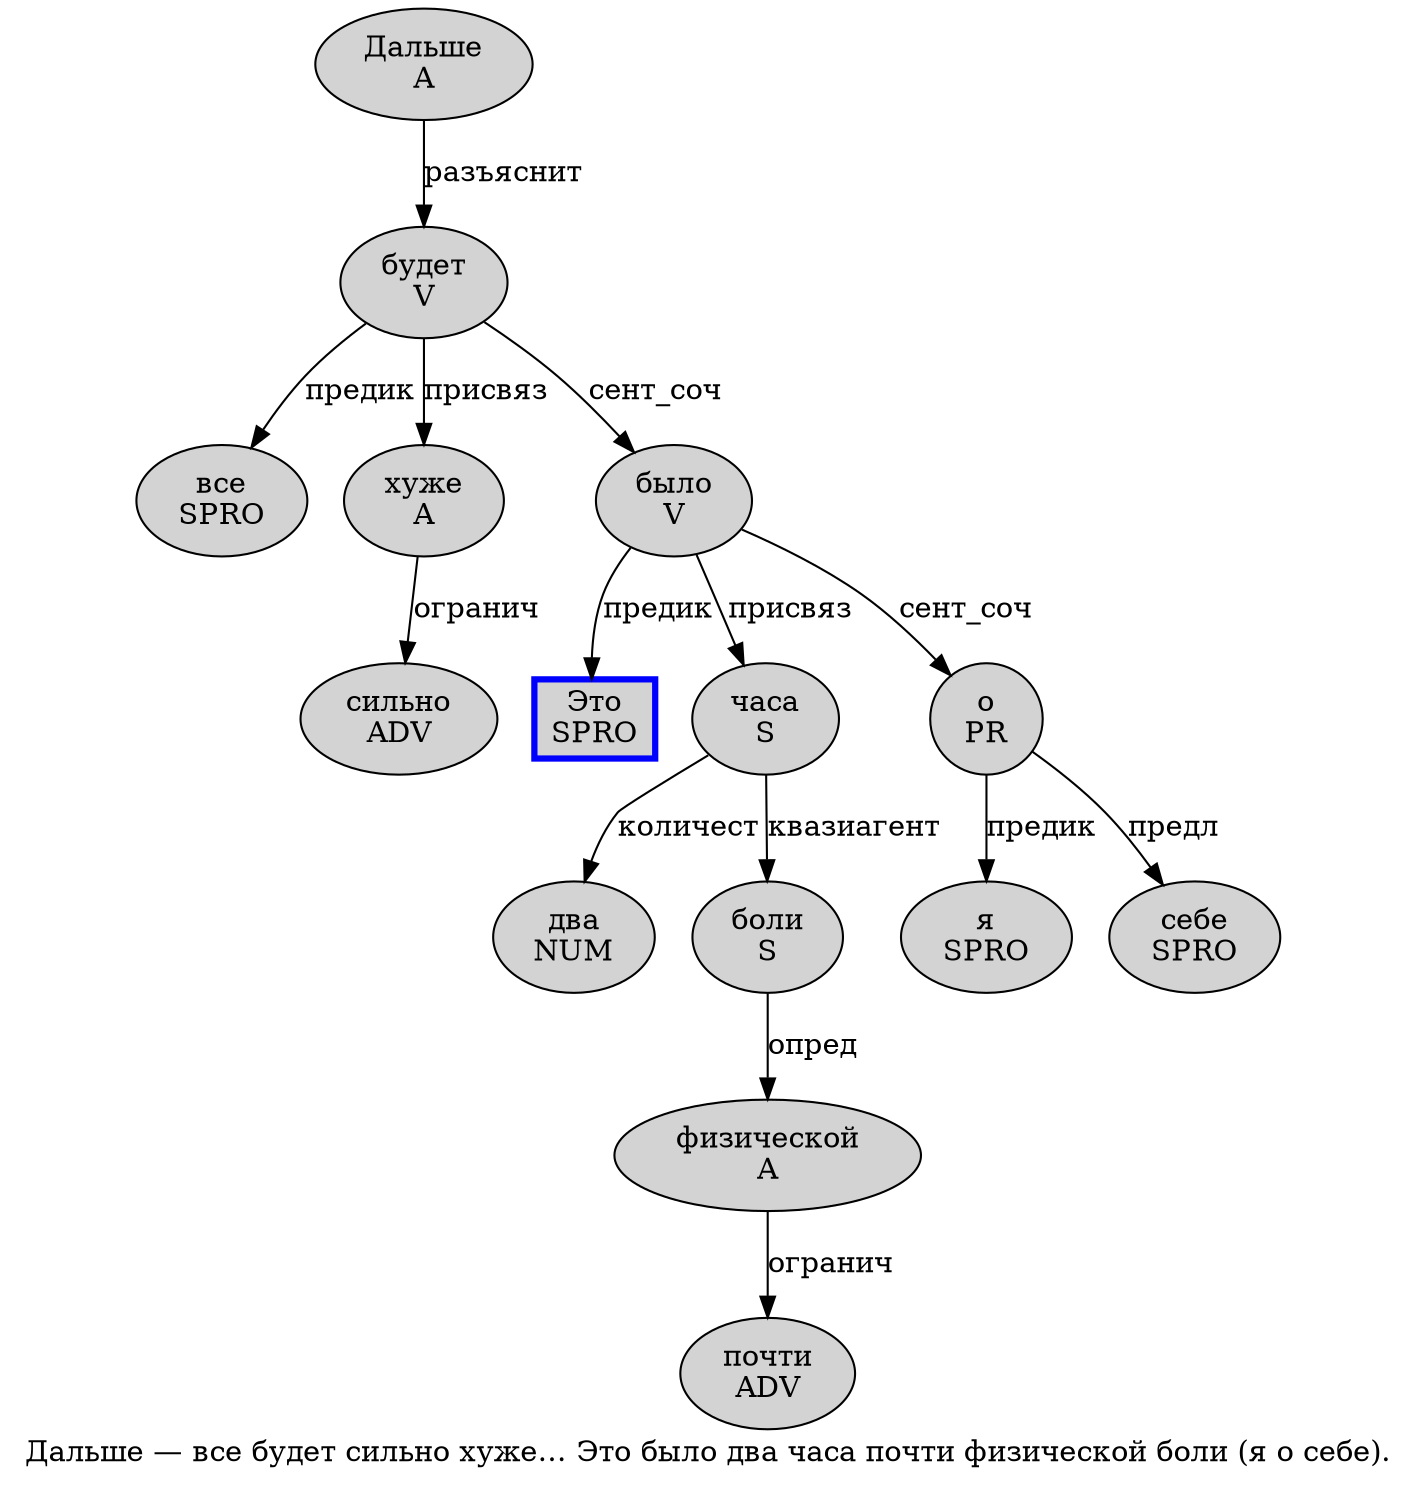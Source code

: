digraph SENTENCE_1016 {
	graph [label="Дальше — все будет сильно хуже… Это было два часа почти физической боли (я о себе)."]
	node [style=filled]
		0 [label="Дальше
A" color="" fillcolor=lightgray penwidth=1 shape=ellipse]
		2 [label="все
SPRO" color="" fillcolor=lightgray penwidth=1 shape=ellipse]
		3 [label="будет
V" color="" fillcolor=lightgray penwidth=1 shape=ellipse]
		4 [label="сильно
ADV" color="" fillcolor=lightgray penwidth=1 shape=ellipse]
		5 [label="хуже
A" color="" fillcolor=lightgray penwidth=1 shape=ellipse]
		7 [label="Это
SPRO" color=blue fillcolor=lightgray penwidth=3 shape=box]
		8 [label="было
V" color="" fillcolor=lightgray penwidth=1 shape=ellipse]
		9 [label="два
NUM" color="" fillcolor=lightgray penwidth=1 shape=ellipse]
		10 [label="часа
S" color="" fillcolor=lightgray penwidth=1 shape=ellipse]
		11 [label="почти
ADV" color="" fillcolor=lightgray penwidth=1 shape=ellipse]
		12 [label="физической
A" color="" fillcolor=lightgray penwidth=1 shape=ellipse]
		13 [label="боли
S" color="" fillcolor=lightgray penwidth=1 shape=ellipse]
		15 [label="я
SPRO" color="" fillcolor=lightgray penwidth=1 shape=ellipse]
		16 [label="о
PR" color="" fillcolor=lightgray penwidth=1 shape=ellipse]
		17 [label="себе
SPRO" color="" fillcolor=lightgray penwidth=1 shape=ellipse]
			16 -> 15 [label="предик"]
			16 -> 17 [label="предл"]
			5 -> 4 [label="огранич"]
			13 -> 12 [label="опред"]
			3 -> 2 [label="предик"]
			3 -> 5 [label="присвяз"]
			3 -> 8 [label="сент_соч"]
			12 -> 11 [label="огранич"]
			10 -> 9 [label="количест"]
			10 -> 13 [label="квазиагент"]
			8 -> 7 [label="предик"]
			8 -> 10 [label="присвяз"]
			8 -> 16 [label="сент_соч"]
			0 -> 3 [label="разъяснит"]
}